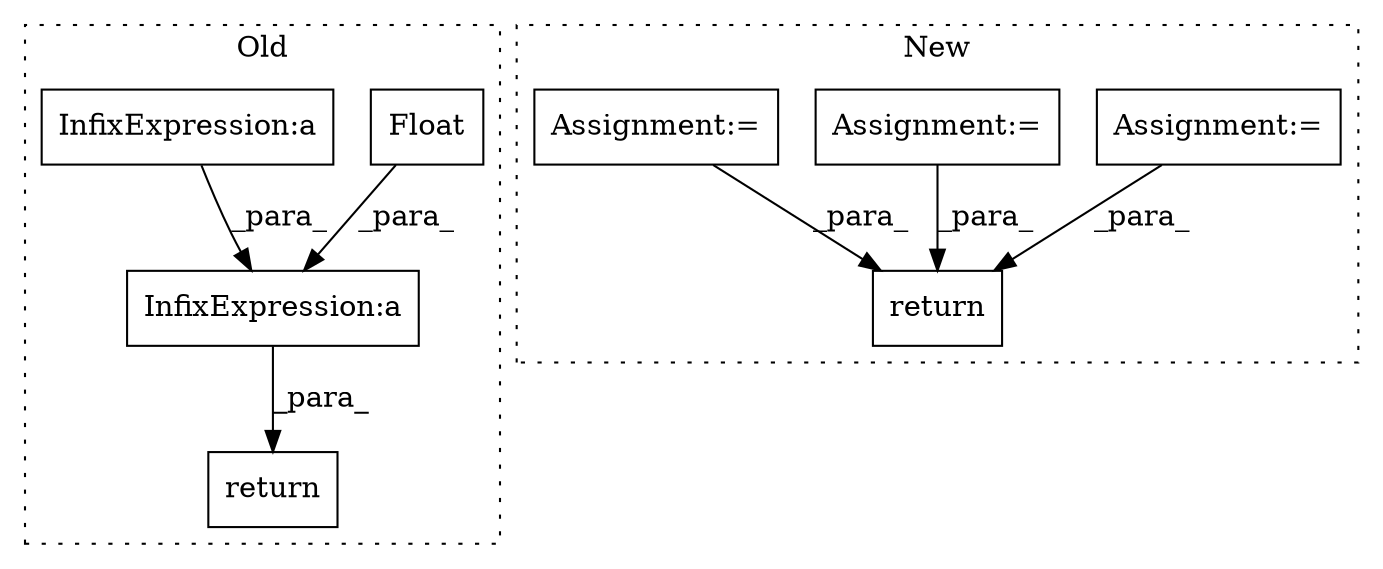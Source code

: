 digraph G {
subgraph cluster0 {
1 [label="Float" a="32" s="1510" l="7" shape="box"];
3 [label="return" a="41" s="1482" l="7" shape="box"];
7 [label="InfixExpression:a" a="27" s="1545" l="3" shape="box"];
8 [label="InfixExpression:a" a="27" s="1517" l="3" shape="box"];
label = "Old";
style="dotted";
}
subgraph cluster1 {
2 [label="return" a="41" s="1053" l="7" shape="box"];
4 [label="Assignment:=" a="7" s="938" l="2" shape="box"];
5 [label="Assignment:=" a="7" s="962" l="2" shape="box"];
6 [label="Assignment:=" a="7" s="950" l="2" shape="box"];
label = "New";
style="dotted";
}
1 -> 8 [label="_para_"];
4 -> 2 [label="_para_"];
5 -> 2 [label="_para_"];
6 -> 2 [label="_para_"];
7 -> 8 [label="_para_"];
8 -> 3 [label="_para_"];
}